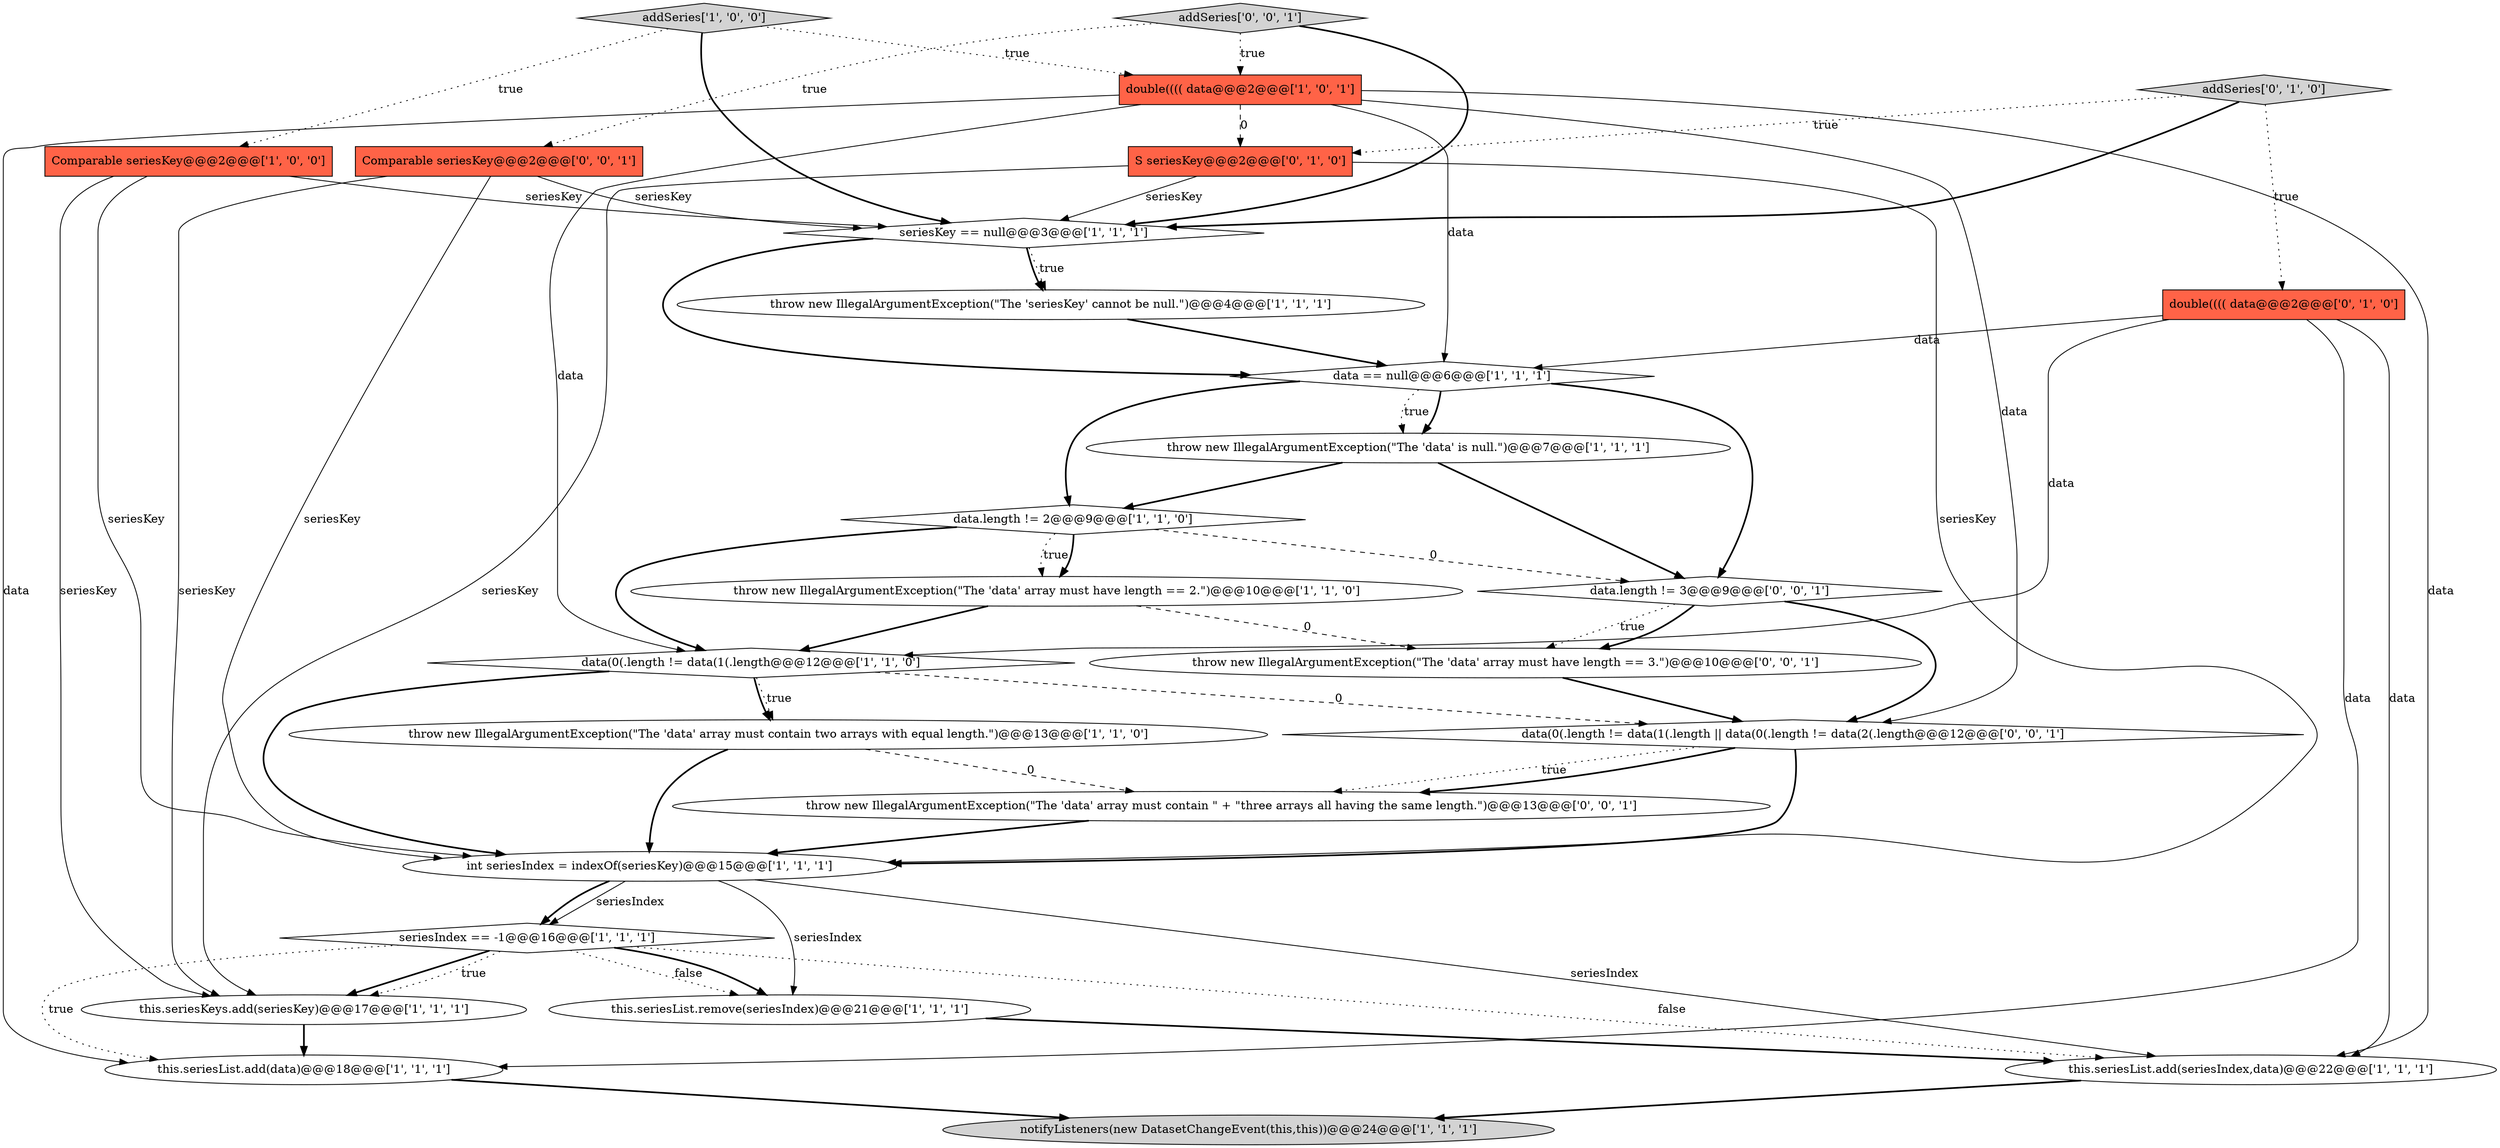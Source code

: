 digraph {
1 [style = filled, label = "this.seriesList.remove(seriesIndex)@@@21@@@['1', '1', '1']", fillcolor = white, shape = ellipse image = "AAA0AAABBB1BBB"];
2 [style = filled, label = "seriesKey == null@@@3@@@['1', '1', '1']", fillcolor = white, shape = diamond image = "AAA0AAABBB1BBB"];
17 [style = filled, label = "addSeries['1', '0', '0']", fillcolor = lightgray, shape = diamond image = "AAA0AAABBB1BBB"];
0 [style = filled, label = "data(0(.length != data(1(.length@@@12@@@['1', '1', '0']", fillcolor = white, shape = diamond image = "AAA0AAABBB1BBB"];
13 [style = filled, label = "Comparable seriesKey@@@2@@@['1', '0', '0']", fillcolor = tomato, shape = box image = "AAA0AAABBB1BBB"];
20 [style = filled, label = "S seriesKey@@@2@@@['0', '1', '0']", fillcolor = tomato, shape = box image = "AAA1AAABBB2BBB"];
18 [style = filled, label = "addSeries['0', '1', '0']", fillcolor = lightgray, shape = diamond image = "AAA0AAABBB2BBB"];
19 [style = filled, label = "double(((( data@@@2@@@['0', '1', '0']", fillcolor = tomato, shape = box image = "AAA0AAABBB2BBB"];
21 [style = filled, label = "Comparable seriesKey@@@2@@@['0', '0', '1']", fillcolor = tomato, shape = box image = "AAA0AAABBB3BBB"];
23 [style = filled, label = "throw new IllegalArgumentException(\"The 'data' array must contain \" + \"three arrays all having the same length.\")@@@13@@@['0', '0', '1']", fillcolor = white, shape = ellipse image = "AAA0AAABBB3BBB"];
22 [style = filled, label = "data(0(.length != data(1(.length || data(0(.length != data(2(.length@@@12@@@['0', '0', '1']", fillcolor = white, shape = diamond image = "AAA0AAABBB3BBB"];
11 [style = filled, label = "data == null@@@6@@@['1', '1', '1']", fillcolor = white, shape = diamond image = "AAA0AAABBB1BBB"];
8 [style = filled, label = "data.length != 2@@@9@@@['1', '1', '0']", fillcolor = white, shape = diamond image = "AAA0AAABBB1BBB"];
6 [style = filled, label = "int seriesIndex = indexOf(seriesKey)@@@15@@@['1', '1', '1']", fillcolor = white, shape = ellipse image = "AAA0AAABBB1BBB"];
9 [style = filled, label = "this.seriesKeys.add(seriesKey)@@@17@@@['1', '1', '1']", fillcolor = white, shape = ellipse image = "AAA0AAABBB1BBB"];
24 [style = filled, label = "data.length != 3@@@9@@@['0', '0', '1']", fillcolor = white, shape = diamond image = "AAA0AAABBB3BBB"];
4 [style = filled, label = "notifyListeners(new DatasetChangeEvent(this,this))@@@24@@@['1', '1', '1']", fillcolor = lightgray, shape = ellipse image = "AAA0AAABBB1BBB"];
25 [style = filled, label = "addSeries['0', '0', '1']", fillcolor = lightgray, shape = diamond image = "AAA0AAABBB3BBB"];
7 [style = filled, label = "throw new IllegalArgumentException(\"The 'data' array must have length == 2.\")@@@10@@@['1', '1', '0']", fillcolor = white, shape = ellipse image = "AAA0AAABBB1BBB"];
5 [style = filled, label = "this.seriesList.add(data)@@@18@@@['1', '1', '1']", fillcolor = white, shape = ellipse image = "AAA0AAABBB1BBB"];
14 [style = filled, label = "seriesIndex == -1@@@16@@@['1', '1', '1']", fillcolor = white, shape = diamond image = "AAA0AAABBB1BBB"];
12 [style = filled, label = "throw new IllegalArgumentException(\"The 'data' is null.\")@@@7@@@['1', '1', '1']", fillcolor = white, shape = ellipse image = "AAA0AAABBB1BBB"];
15 [style = filled, label = "throw new IllegalArgumentException(\"The 'seriesKey' cannot be null.\")@@@4@@@['1', '1', '1']", fillcolor = white, shape = ellipse image = "AAA0AAABBB1BBB"];
10 [style = filled, label = "throw new IllegalArgumentException(\"The 'data' array must contain two arrays with equal length.\")@@@13@@@['1', '1', '0']", fillcolor = white, shape = ellipse image = "AAA0AAABBB1BBB"];
16 [style = filled, label = "double(((( data@@@2@@@['1', '0', '1']", fillcolor = tomato, shape = box image = "AAA0AAABBB1BBB"];
3 [style = filled, label = "this.seriesList.add(seriesIndex,data)@@@22@@@['1', '1', '1']", fillcolor = white, shape = ellipse image = "AAA0AAABBB1BBB"];
26 [style = filled, label = "throw new IllegalArgumentException(\"The 'data' array must have length == 3.\")@@@10@@@['0', '0', '1']", fillcolor = white, shape = ellipse image = "AAA0AAABBB3BBB"];
0->10 [style = dotted, label="true"];
19->3 [style = solid, label="data"];
0->6 [style = bold, label=""];
26->22 [style = bold, label=""];
16->20 [style = dashed, label="0"];
22->23 [style = dotted, label="true"];
18->20 [style = dotted, label="true"];
14->1 [style = dotted, label="false"];
11->12 [style = bold, label=""];
10->6 [style = bold, label=""];
17->16 [style = dotted, label="true"];
14->5 [style = dotted, label="true"];
11->12 [style = dotted, label="true"];
18->2 [style = bold, label=""];
8->0 [style = bold, label=""];
24->26 [style = dotted, label="true"];
22->6 [style = bold, label=""];
19->0 [style = solid, label="data"];
25->2 [style = bold, label=""];
21->6 [style = solid, label="seriesKey"];
2->11 [style = bold, label=""];
25->16 [style = dotted, label="true"];
21->2 [style = solid, label="seriesKey"];
25->21 [style = dotted, label="true"];
17->13 [style = dotted, label="true"];
8->24 [style = dashed, label="0"];
14->9 [style = bold, label=""];
6->1 [style = solid, label="seriesIndex"];
8->7 [style = dotted, label="true"];
11->24 [style = bold, label=""];
16->11 [style = solid, label="data"];
12->24 [style = bold, label=""];
5->4 [style = bold, label=""];
24->22 [style = bold, label=""];
20->6 [style = solid, label="seriesKey"];
13->2 [style = solid, label="seriesKey"];
0->10 [style = bold, label=""];
21->9 [style = solid, label="seriesKey"];
14->1 [style = bold, label=""];
20->2 [style = solid, label="seriesKey"];
19->11 [style = solid, label="data"];
1->3 [style = bold, label=""];
16->22 [style = solid, label="data"];
16->3 [style = solid, label="data"];
6->14 [style = solid, label="seriesIndex"];
2->15 [style = dotted, label="true"];
14->3 [style = dotted, label="false"];
15->11 [style = bold, label=""];
6->14 [style = bold, label=""];
11->8 [style = bold, label=""];
23->6 [style = bold, label=""];
7->0 [style = bold, label=""];
6->3 [style = solid, label="seriesIndex"];
18->19 [style = dotted, label="true"];
13->9 [style = solid, label="seriesKey"];
8->7 [style = bold, label=""];
13->6 [style = solid, label="seriesKey"];
16->5 [style = solid, label="data"];
19->5 [style = solid, label="data"];
22->23 [style = bold, label=""];
10->23 [style = dashed, label="0"];
7->26 [style = dashed, label="0"];
16->0 [style = solid, label="data"];
12->8 [style = bold, label=""];
9->5 [style = bold, label=""];
2->15 [style = bold, label=""];
3->4 [style = bold, label=""];
24->26 [style = bold, label=""];
0->22 [style = dashed, label="0"];
20->9 [style = solid, label="seriesKey"];
17->2 [style = bold, label=""];
14->9 [style = dotted, label="true"];
}
